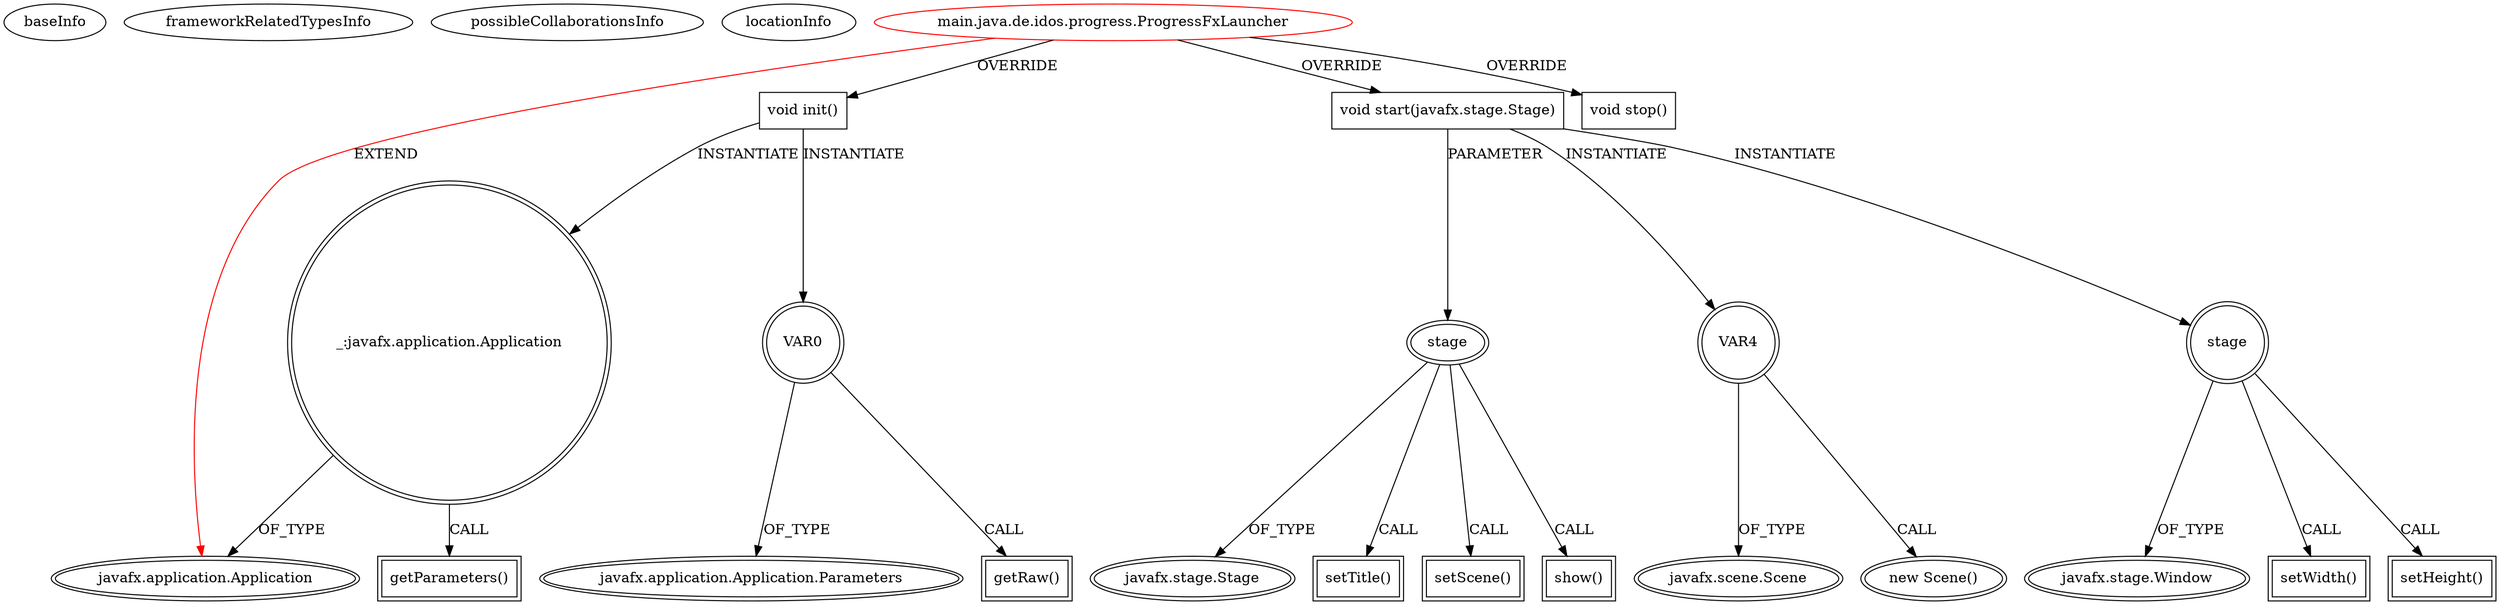 digraph {
baseInfo[graphId=4741,category="extension_graph",isAnonymous=false,possibleRelation=false]
frameworkRelatedTypesInfo[0="javafx.application.Application"]
possibleCollaborationsInfo[]
locationInfo[projectName="wayne07-gui-workshop",filePath="/wayne07-gui-workshop/gui-workshop-master/chronos-command/src/main/java/de/idos/progress/ProgressFxLauncher.java",contextSignature="ProgressFxLauncher",graphId="4741"]
0[label="main.java.de.idos.progress.ProgressFxLauncher",vertexType="ROOT_CLIENT_CLASS_DECLARATION",isFrameworkType=false,color=red]
1[label="javafx.application.Application",vertexType="FRAMEWORK_CLASS_TYPE",isFrameworkType=true,peripheries=2]
2[label="void init()",vertexType="OVERRIDING_METHOD_DECLARATION",isFrameworkType=false,shape=box]
3[label="VAR0",vertexType="VARIABLE_EXPRESION",isFrameworkType=true,peripheries=2,shape=circle]
5[label="javafx.application.Application.Parameters",vertexType="FRAMEWORK_CLASS_TYPE",isFrameworkType=true,peripheries=2]
4[label="getRaw()",vertexType="INSIDE_CALL",isFrameworkType=true,peripheries=2,shape=box]
6[label="_:javafx.application.Application",vertexType="VARIABLE_EXPRESION",isFrameworkType=true,peripheries=2,shape=circle]
7[label="getParameters()",vertexType="INSIDE_CALL",isFrameworkType=true,peripheries=2,shape=box]
9[label="void start(javafx.stage.Stage)",vertexType="OVERRIDING_METHOD_DECLARATION",isFrameworkType=false,shape=box]
10[label="stage",vertexType="PARAMETER_DECLARATION",isFrameworkType=true,peripheries=2]
11[label="javafx.stage.Stage",vertexType="FRAMEWORK_CLASS_TYPE",isFrameworkType=true,peripheries=2]
13[label="setTitle()",vertexType="INSIDE_CALL",isFrameworkType=true,peripheries=2,shape=box]
15[label="setScene()",vertexType="INSIDE_CALL",isFrameworkType=true,peripheries=2,shape=box]
17[label="VAR4",vertexType="VARIABLE_EXPRESION",isFrameworkType=true,peripheries=2,shape=circle]
18[label="javafx.scene.Scene",vertexType="FRAMEWORK_CLASS_TYPE",isFrameworkType=true,peripheries=2]
16[label="new Scene()",vertexType="CONSTRUCTOR_CALL",isFrameworkType=true,peripheries=2]
19[label="stage",vertexType="VARIABLE_EXPRESION",isFrameworkType=true,peripheries=2,shape=circle]
21[label="javafx.stage.Window",vertexType="FRAMEWORK_CLASS_TYPE",isFrameworkType=true,peripheries=2]
20[label="setWidth()",vertexType="INSIDE_CALL",isFrameworkType=true,peripheries=2,shape=box]
23[label="setHeight()",vertexType="INSIDE_CALL",isFrameworkType=true,peripheries=2,shape=box]
25[label="show()",vertexType="INSIDE_CALL",isFrameworkType=true,peripheries=2,shape=box]
26[label="void stop()",vertexType="OVERRIDING_METHOD_DECLARATION",isFrameworkType=false,shape=box]
0->1[label="EXTEND",color=red]
0->2[label="OVERRIDE"]
2->3[label="INSTANTIATE"]
3->5[label="OF_TYPE"]
3->4[label="CALL"]
2->6[label="INSTANTIATE"]
6->1[label="OF_TYPE"]
6->7[label="CALL"]
0->9[label="OVERRIDE"]
10->11[label="OF_TYPE"]
9->10[label="PARAMETER"]
10->13[label="CALL"]
10->15[label="CALL"]
9->17[label="INSTANTIATE"]
17->18[label="OF_TYPE"]
17->16[label="CALL"]
9->19[label="INSTANTIATE"]
19->21[label="OF_TYPE"]
19->20[label="CALL"]
19->23[label="CALL"]
10->25[label="CALL"]
0->26[label="OVERRIDE"]
}
